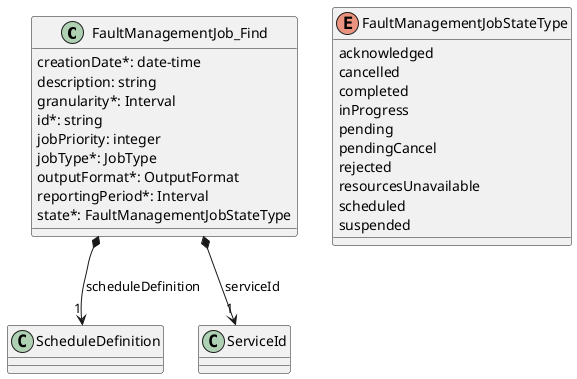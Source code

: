 @startuml useCase2Model

class FaultManagementJob_Find {

    creationDate*: date-time
    description: string
    granularity*: Interval
    id*: string
    jobPriority: integer
    jobType*: JobType
    outputFormat*: OutputFormat
    reportingPeriod*: Interval
    state*: FaultManagementJobStateType
}

FaultManagementJob_Find *-->"1" ScheduleDefinition : scheduleDefinition
FaultManagementJob_Find *-->"1" ServiceId : serviceId

enum FaultManagementJobStateType {

    acknowledged
    cancelled
    completed
    inProgress
    pending
    pendingCancel
    rejected
    resourcesUnavailable
    scheduled
    suspended
}

@enduml